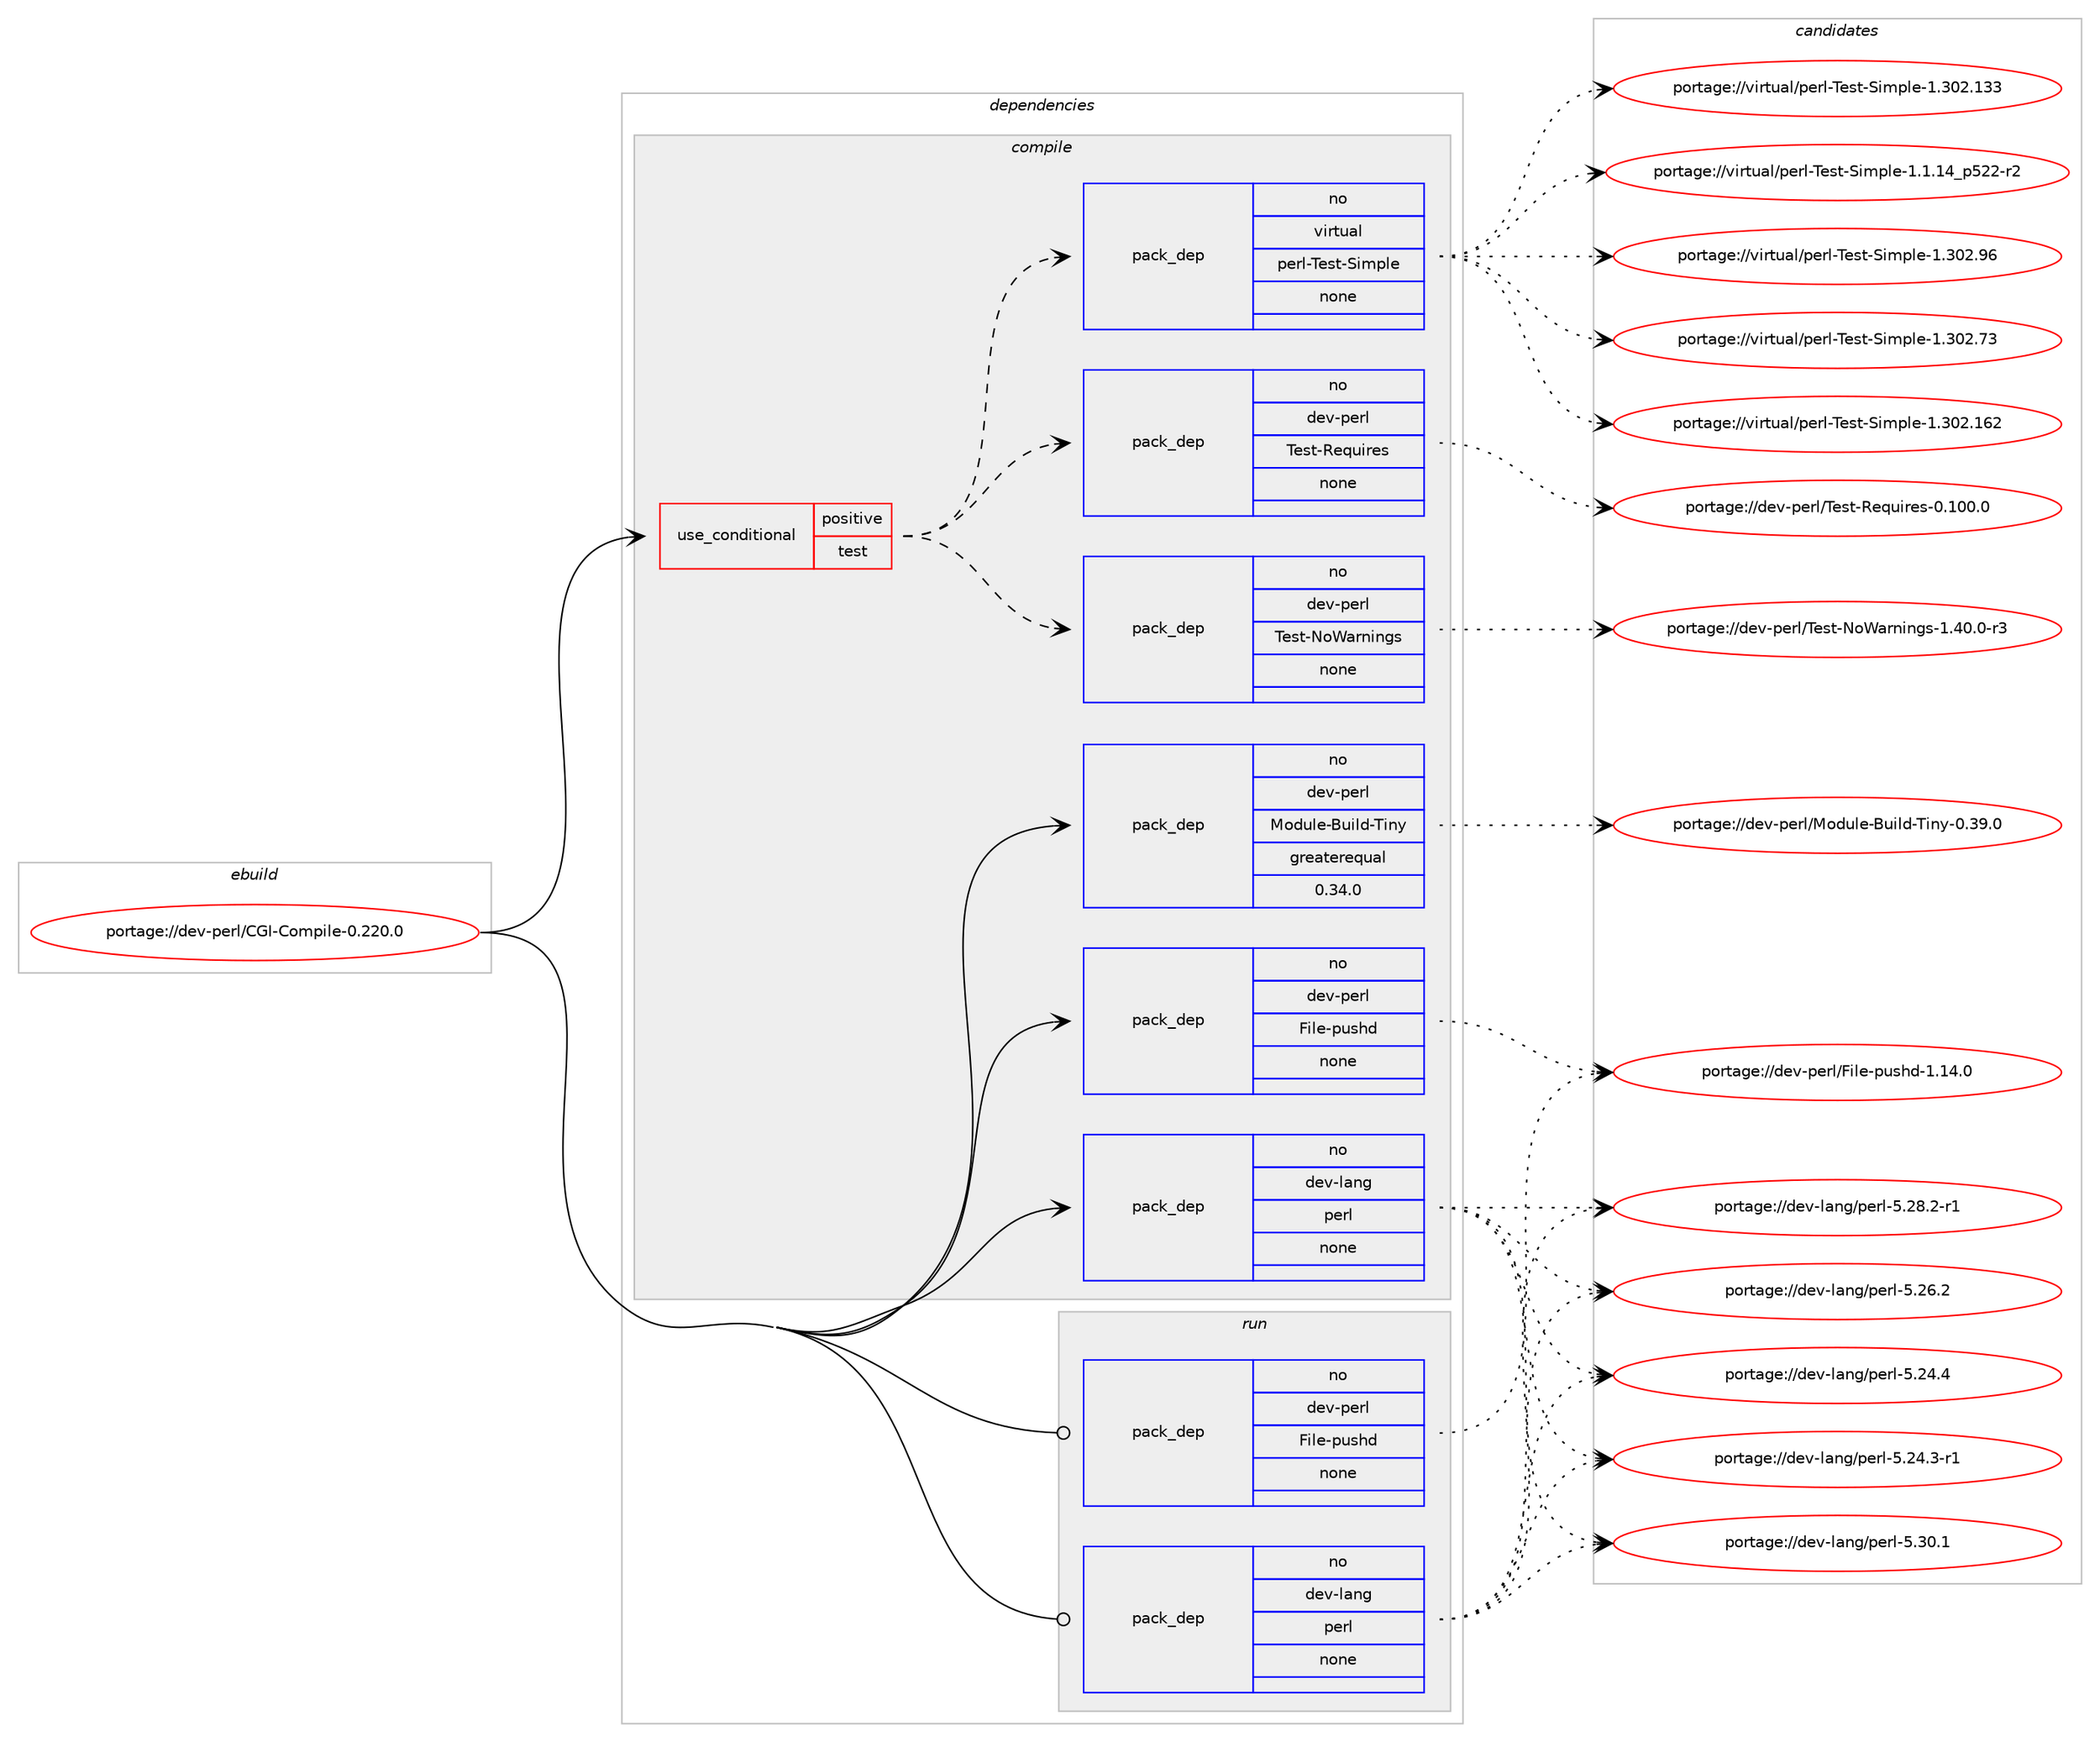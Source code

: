digraph prolog {

# *************
# Graph options
# *************

newrank=true;
concentrate=true;
compound=true;
graph [rankdir=LR,fontname=Helvetica,fontsize=10,ranksep=1.5];#, ranksep=2.5, nodesep=0.2];
edge  [arrowhead=vee];
node  [fontname=Helvetica,fontsize=10];

# **********
# The ebuild
# **********

subgraph cluster_leftcol {
color=gray;
label=<<i>ebuild</i>>;
id [label="portage://dev-perl/CGI-Compile-0.220.0", color=red, width=4, href="../dev-perl/CGI-Compile-0.220.0.svg"];
}

# ****************
# The dependencies
# ****************

subgraph cluster_midcol {
color=gray;
label=<<i>dependencies</i>>;
subgraph cluster_compile {
fillcolor="#eeeeee";
style=filled;
label=<<i>compile</i>>;
subgraph cond122662 {
dependency499333 [label=<<TABLE BORDER="0" CELLBORDER="1" CELLSPACING="0" CELLPADDING="4"><TR><TD ROWSPAN="3" CELLPADDING="10">use_conditional</TD></TR><TR><TD>positive</TD></TR><TR><TD>test</TD></TR></TABLE>>, shape=none, color=red];
subgraph pack371568 {
dependency499334 [label=<<TABLE BORDER="0" CELLBORDER="1" CELLSPACING="0" CELLPADDING="4" WIDTH="220"><TR><TD ROWSPAN="6" CELLPADDING="30">pack_dep</TD></TR><TR><TD WIDTH="110">no</TD></TR><TR><TD>dev-perl</TD></TR><TR><TD>Test-NoWarnings</TD></TR><TR><TD>none</TD></TR><TR><TD></TD></TR></TABLE>>, shape=none, color=blue];
}
dependency499333:e -> dependency499334:w [weight=20,style="dashed",arrowhead="vee"];
subgraph pack371569 {
dependency499335 [label=<<TABLE BORDER="0" CELLBORDER="1" CELLSPACING="0" CELLPADDING="4" WIDTH="220"><TR><TD ROWSPAN="6" CELLPADDING="30">pack_dep</TD></TR><TR><TD WIDTH="110">no</TD></TR><TR><TD>dev-perl</TD></TR><TR><TD>Test-Requires</TD></TR><TR><TD>none</TD></TR><TR><TD></TD></TR></TABLE>>, shape=none, color=blue];
}
dependency499333:e -> dependency499335:w [weight=20,style="dashed",arrowhead="vee"];
subgraph pack371570 {
dependency499336 [label=<<TABLE BORDER="0" CELLBORDER="1" CELLSPACING="0" CELLPADDING="4" WIDTH="220"><TR><TD ROWSPAN="6" CELLPADDING="30">pack_dep</TD></TR><TR><TD WIDTH="110">no</TD></TR><TR><TD>virtual</TD></TR><TR><TD>perl-Test-Simple</TD></TR><TR><TD>none</TD></TR><TR><TD></TD></TR></TABLE>>, shape=none, color=blue];
}
dependency499333:e -> dependency499336:w [weight=20,style="dashed",arrowhead="vee"];
}
id:e -> dependency499333:w [weight=20,style="solid",arrowhead="vee"];
subgraph pack371571 {
dependency499337 [label=<<TABLE BORDER="0" CELLBORDER="1" CELLSPACING="0" CELLPADDING="4" WIDTH="220"><TR><TD ROWSPAN="6" CELLPADDING="30">pack_dep</TD></TR><TR><TD WIDTH="110">no</TD></TR><TR><TD>dev-lang</TD></TR><TR><TD>perl</TD></TR><TR><TD>none</TD></TR><TR><TD></TD></TR></TABLE>>, shape=none, color=blue];
}
id:e -> dependency499337:w [weight=20,style="solid",arrowhead="vee"];
subgraph pack371572 {
dependency499338 [label=<<TABLE BORDER="0" CELLBORDER="1" CELLSPACING="0" CELLPADDING="4" WIDTH="220"><TR><TD ROWSPAN="6" CELLPADDING="30">pack_dep</TD></TR><TR><TD WIDTH="110">no</TD></TR><TR><TD>dev-perl</TD></TR><TR><TD>File-pushd</TD></TR><TR><TD>none</TD></TR><TR><TD></TD></TR></TABLE>>, shape=none, color=blue];
}
id:e -> dependency499338:w [weight=20,style="solid",arrowhead="vee"];
subgraph pack371573 {
dependency499339 [label=<<TABLE BORDER="0" CELLBORDER="1" CELLSPACING="0" CELLPADDING="4" WIDTH="220"><TR><TD ROWSPAN="6" CELLPADDING="30">pack_dep</TD></TR><TR><TD WIDTH="110">no</TD></TR><TR><TD>dev-perl</TD></TR><TR><TD>Module-Build-Tiny</TD></TR><TR><TD>greaterequal</TD></TR><TR><TD>0.34.0</TD></TR></TABLE>>, shape=none, color=blue];
}
id:e -> dependency499339:w [weight=20,style="solid",arrowhead="vee"];
}
subgraph cluster_compileandrun {
fillcolor="#eeeeee";
style=filled;
label=<<i>compile and run</i>>;
}
subgraph cluster_run {
fillcolor="#eeeeee";
style=filled;
label=<<i>run</i>>;
subgraph pack371574 {
dependency499340 [label=<<TABLE BORDER="0" CELLBORDER="1" CELLSPACING="0" CELLPADDING="4" WIDTH="220"><TR><TD ROWSPAN="6" CELLPADDING="30">pack_dep</TD></TR><TR><TD WIDTH="110">no</TD></TR><TR><TD>dev-lang</TD></TR><TR><TD>perl</TD></TR><TR><TD>none</TD></TR><TR><TD></TD></TR></TABLE>>, shape=none, color=blue];
}
id:e -> dependency499340:w [weight=20,style="solid",arrowhead="odot"];
subgraph pack371575 {
dependency499341 [label=<<TABLE BORDER="0" CELLBORDER="1" CELLSPACING="0" CELLPADDING="4" WIDTH="220"><TR><TD ROWSPAN="6" CELLPADDING="30">pack_dep</TD></TR><TR><TD WIDTH="110">no</TD></TR><TR><TD>dev-perl</TD></TR><TR><TD>File-pushd</TD></TR><TR><TD>none</TD></TR><TR><TD></TD></TR></TABLE>>, shape=none, color=blue];
}
id:e -> dependency499341:w [weight=20,style="solid",arrowhead="odot"];
}
}

# **************
# The candidates
# **************

subgraph cluster_choices {
rank=same;
color=gray;
label=<<i>candidates</i>>;

subgraph choice371568 {
color=black;
nodesep=1;
choice10010111845112101114108478410111511645781118797114110105110103115454946524846484511451 [label="portage://dev-perl/Test-NoWarnings-1.40.0-r3", color=red, width=4,href="../dev-perl/Test-NoWarnings-1.40.0-r3.svg"];
dependency499334:e -> choice10010111845112101114108478410111511645781118797114110105110103115454946524846484511451:w [style=dotted,weight="100"];
}
subgraph choice371569 {
color=black;
nodesep=1;
choice10010111845112101114108478410111511645821011131171051141011154548464948484648 [label="portage://dev-perl/Test-Requires-0.100.0", color=red, width=4,href="../dev-perl/Test-Requires-0.100.0.svg"];
dependency499335:e -> choice10010111845112101114108478410111511645821011131171051141011154548464948484648:w [style=dotted,weight="100"];
}
subgraph choice371570 {
color=black;
nodesep=1;
choice118105114116117971084711210111410845841011151164583105109112108101454946514850465754 [label="portage://virtual/perl-Test-Simple-1.302.96", color=red, width=4,href="../virtual/perl-Test-Simple-1.302.96.svg"];
choice118105114116117971084711210111410845841011151164583105109112108101454946514850465551 [label="portage://virtual/perl-Test-Simple-1.302.73", color=red, width=4,href="../virtual/perl-Test-Simple-1.302.73.svg"];
choice11810511411611797108471121011141084584101115116458310510911210810145494651485046495450 [label="portage://virtual/perl-Test-Simple-1.302.162", color=red, width=4,href="../virtual/perl-Test-Simple-1.302.162.svg"];
choice11810511411611797108471121011141084584101115116458310510911210810145494651485046495151 [label="portage://virtual/perl-Test-Simple-1.302.133", color=red, width=4,href="../virtual/perl-Test-Simple-1.302.133.svg"];
choice11810511411611797108471121011141084584101115116458310510911210810145494649464952951125350504511450 [label="portage://virtual/perl-Test-Simple-1.1.14_p522-r2", color=red, width=4,href="../virtual/perl-Test-Simple-1.1.14_p522-r2.svg"];
dependency499336:e -> choice118105114116117971084711210111410845841011151164583105109112108101454946514850465754:w [style=dotted,weight="100"];
dependency499336:e -> choice118105114116117971084711210111410845841011151164583105109112108101454946514850465551:w [style=dotted,weight="100"];
dependency499336:e -> choice11810511411611797108471121011141084584101115116458310510911210810145494651485046495450:w [style=dotted,weight="100"];
dependency499336:e -> choice11810511411611797108471121011141084584101115116458310510911210810145494651485046495151:w [style=dotted,weight="100"];
dependency499336:e -> choice11810511411611797108471121011141084584101115116458310510911210810145494649464952951125350504511450:w [style=dotted,weight="100"];
}
subgraph choice371571 {
color=black;
nodesep=1;
choice10010111845108971101034711210111410845534651484649 [label="portage://dev-lang/perl-5.30.1", color=red, width=4,href="../dev-lang/perl-5.30.1.svg"];
choice100101118451089711010347112101114108455346505646504511449 [label="portage://dev-lang/perl-5.28.2-r1", color=red, width=4,href="../dev-lang/perl-5.28.2-r1.svg"];
choice10010111845108971101034711210111410845534650544650 [label="portage://dev-lang/perl-5.26.2", color=red, width=4,href="../dev-lang/perl-5.26.2.svg"];
choice10010111845108971101034711210111410845534650524652 [label="portage://dev-lang/perl-5.24.4", color=red, width=4,href="../dev-lang/perl-5.24.4.svg"];
choice100101118451089711010347112101114108455346505246514511449 [label="portage://dev-lang/perl-5.24.3-r1", color=red, width=4,href="../dev-lang/perl-5.24.3-r1.svg"];
dependency499337:e -> choice10010111845108971101034711210111410845534651484649:w [style=dotted,weight="100"];
dependency499337:e -> choice100101118451089711010347112101114108455346505646504511449:w [style=dotted,weight="100"];
dependency499337:e -> choice10010111845108971101034711210111410845534650544650:w [style=dotted,weight="100"];
dependency499337:e -> choice10010111845108971101034711210111410845534650524652:w [style=dotted,weight="100"];
dependency499337:e -> choice100101118451089711010347112101114108455346505246514511449:w [style=dotted,weight="100"];
}
subgraph choice371572 {
color=black;
nodesep=1;
choice1001011184511210111410847701051081014511211711510410045494649524648 [label="portage://dev-perl/File-pushd-1.14.0", color=red, width=4,href="../dev-perl/File-pushd-1.14.0.svg"];
dependency499338:e -> choice1001011184511210111410847701051081014511211711510410045494649524648:w [style=dotted,weight="100"];
}
subgraph choice371573 {
color=black;
nodesep=1;
choice1001011184511210111410847771111001171081014566117105108100458410511012145484651574648 [label="portage://dev-perl/Module-Build-Tiny-0.39.0", color=red, width=4,href="../dev-perl/Module-Build-Tiny-0.39.0.svg"];
dependency499339:e -> choice1001011184511210111410847771111001171081014566117105108100458410511012145484651574648:w [style=dotted,weight="100"];
}
subgraph choice371574 {
color=black;
nodesep=1;
choice10010111845108971101034711210111410845534651484649 [label="portage://dev-lang/perl-5.30.1", color=red, width=4,href="../dev-lang/perl-5.30.1.svg"];
choice100101118451089711010347112101114108455346505646504511449 [label="portage://dev-lang/perl-5.28.2-r1", color=red, width=4,href="../dev-lang/perl-5.28.2-r1.svg"];
choice10010111845108971101034711210111410845534650544650 [label="portage://dev-lang/perl-5.26.2", color=red, width=4,href="../dev-lang/perl-5.26.2.svg"];
choice10010111845108971101034711210111410845534650524652 [label="portage://dev-lang/perl-5.24.4", color=red, width=4,href="../dev-lang/perl-5.24.4.svg"];
choice100101118451089711010347112101114108455346505246514511449 [label="portage://dev-lang/perl-5.24.3-r1", color=red, width=4,href="../dev-lang/perl-5.24.3-r1.svg"];
dependency499340:e -> choice10010111845108971101034711210111410845534651484649:w [style=dotted,weight="100"];
dependency499340:e -> choice100101118451089711010347112101114108455346505646504511449:w [style=dotted,weight="100"];
dependency499340:e -> choice10010111845108971101034711210111410845534650544650:w [style=dotted,weight="100"];
dependency499340:e -> choice10010111845108971101034711210111410845534650524652:w [style=dotted,weight="100"];
dependency499340:e -> choice100101118451089711010347112101114108455346505246514511449:w [style=dotted,weight="100"];
}
subgraph choice371575 {
color=black;
nodesep=1;
choice1001011184511210111410847701051081014511211711510410045494649524648 [label="portage://dev-perl/File-pushd-1.14.0", color=red, width=4,href="../dev-perl/File-pushd-1.14.0.svg"];
dependency499341:e -> choice1001011184511210111410847701051081014511211711510410045494649524648:w [style=dotted,weight="100"];
}
}

}
